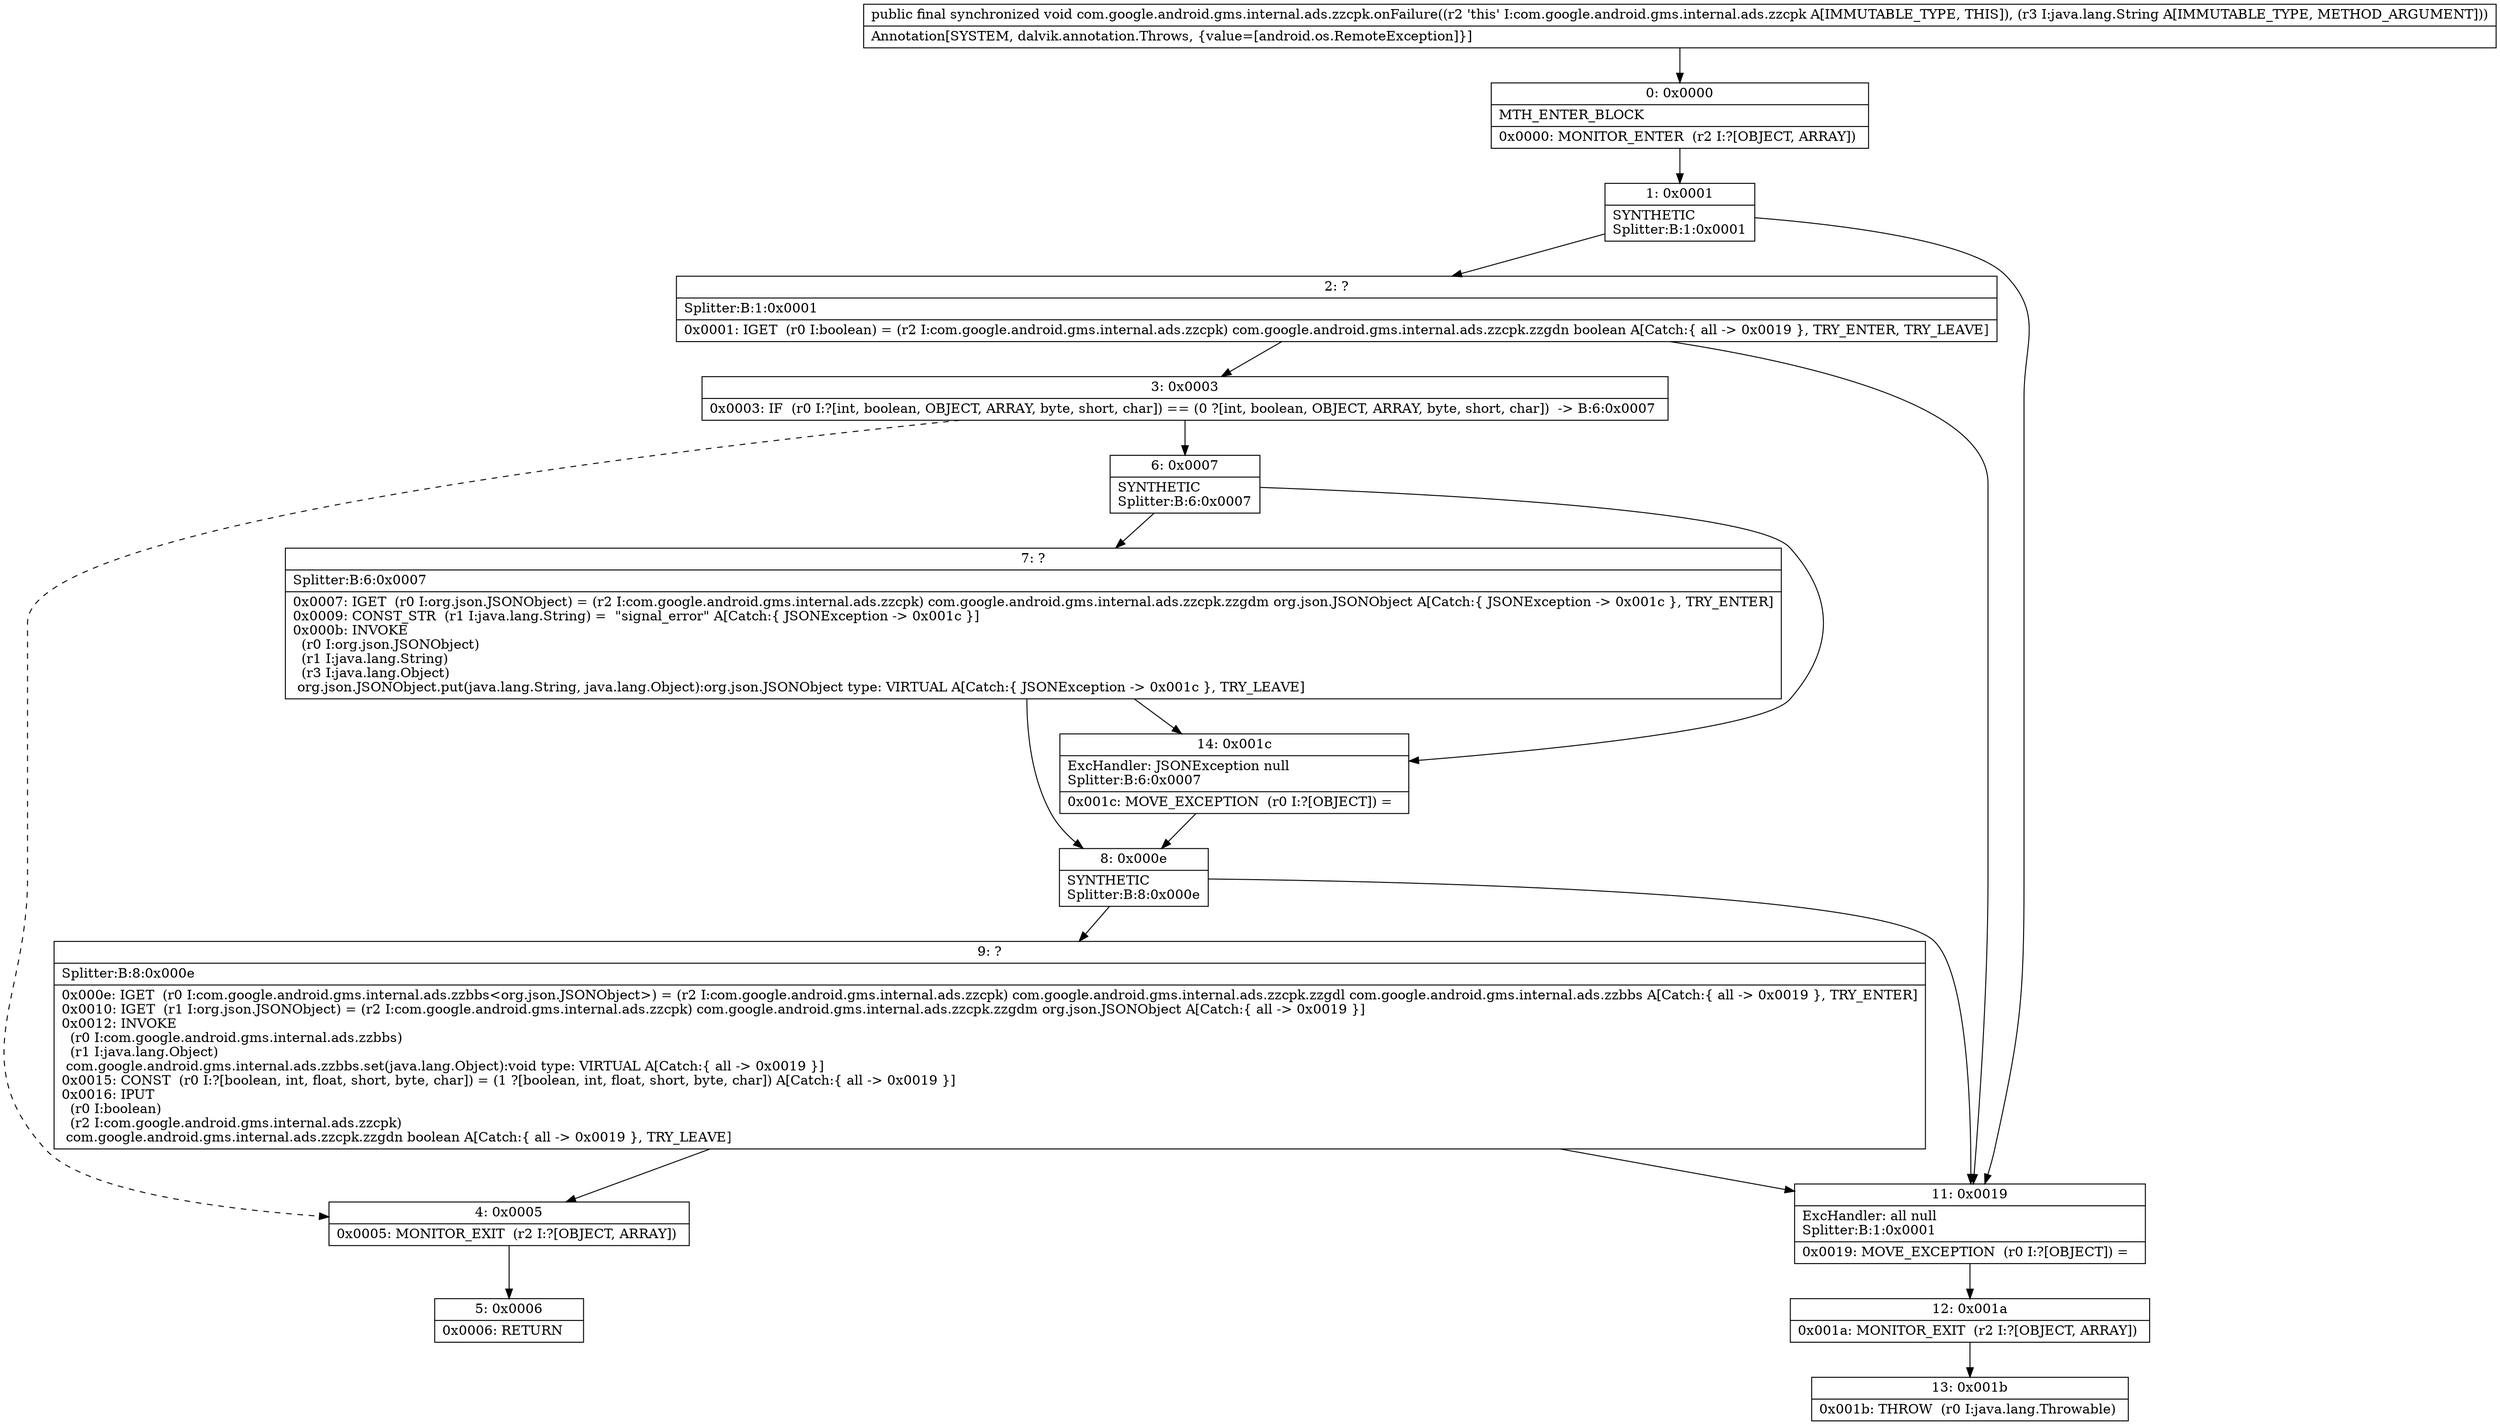digraph "CFG forcom.google.android.gms.internal.ads.zzcpk.onFailure(Ljava\/lang\/String;)V" {
Node_0 [shape=record,label="{0\:\ 0x0000|MTH_ENTER_BLOCK\l|0x0000: MONITOR_ENTER  (r2 I:?[OBJECT, ARRAY]) \l}"];
Node_1 [shape=record,label="{1\:\ 0x0001|SYNTHETIC\lSplitter:B:1:0x0001\l}"];
Node_2 [shape=record,label="{2\:\ ?|Splitter:B:1:0x0001\l|0x0001: IGET  (r0 I:boolean) = (r2 I:com.google.android.gms.internal.ads.zzcpk) com.google.android.gms.internal.ads.zzcpk.zzgdn boolean A[Catch:\{ all \-\> 0x0019 \}, TRY_ENTER, TRY_LEAVE]\l}"];
Node_3 [shape=record,label="{3\:\ 0x0003|0x0003: IF  (r0 I:?[int, boolean, OBJECT, ARRAY, byte, short, char]) == (0 ?[int, boolean, OBJECT, ARRAY, byte, short, char])  \-\> B:6:0x0007 \l}"];
Node_4 [shape=record,label="{4\:\ 0x0005|0x0005: MONITOR_EXIT  (r2 I:?[OBJECT, ARRAY]) \l}"];
Node_5 [shape=record,label="{5\:\ 0x0006|0x0006: RETURN   \l}"];
Node_6 [shape=record,label="{6\:\ 0x0007|SYNTHETIC\lSplitter:B:6:0x0007\l}"];
Node_7 [shape=record,label="{7\:\ ?|Splitter:B:6:0x0007\l|0x0007: IGET  (r0 I:org.json.JSONObject) = (r2 I:com.google.android.gms.internal.ads.zzcpk) com.google.android.gms.internal.ads.zzcpk.zzgdm org.json.JSONObject A[Catch:\{ JSONException \-\> 0x001c \}, TRY_ENTER]\l0x0009: CONST_STR  (r1 I:java.lang.String) =  \"signal_error\" A[Catch:\{ JSONException \-\> 0x001c \}]\l0x000b: INVOKE  \l  (r0 I:org.json.JSONObject)\l  (r1 I:java.lang.String)\l  (r3 I:java.lang.Object)\l org.json.JSONObject.put(java.lang.String, java.lang.Object):org.json.JSONObject type: VIRTUAL A[Catch:\{ JSONException \-\> 0x001c \}, TRY_LEAVE]\l}"];
Node_8 [shape=record,label="{8\:\ 0x000e|SYNTHETIC\lSplitter:B:8:0x000e\l}"];
Node_9 [shape=record,label="{9\:\ ?|Splitter:B:8:0x000e\l|0x000e: IGET  (r0 I:com.google.android.gms.internal.ads.zzbbs\<org.json.JSONObject\>) = (r2 I:com.google.android.gms.internal.ads.zzcpk) com.google.android.gms.internal.ads.zzcpk.zzgdl com.google.android.gms.internal.ads.zzbbs A[Catch:\{ all \-\> 0x0019 \}, TRY_ENTER]\l0x0010: IGET  (r1 I:org.json.JSONObject) = (r2 I:com.google.android.gms.internal.ads.zzcpk) com.google.android.gms.internal.ads.zzcpk.zzgdm org.json.JSONObject A[Catch:\{ all \-\> 0x0019 \}]\l0x0012: INVOKE  \l  (r0 I:com.google.android.gms.internal.ads.zzbbs)\l  (r1 I:java.lang.Object)\l com.google.android.gms.internal.ads.zzbbs.set(java.lang.Object):void type: VIRTUAL A[Catch:\{ all \-\> 0x0019 \}]\l0x0015: CONST  (r0 I:?[boolean, int, float, short, byte, char]) = (1 ?[boolean, int, float, short, byte, char]) A[Catch:\{ all \-\> 0x0019 \}]\l0x0016: IPUT  \l  (r0 I:boolean)\l  (r2 I:com.google.android.gms.internal.ads.zzcpk)\l com.google.android.gms.internal.ads.zzcpk.zzgdn boolean A[Catch:\{ all \-\> 0x0019 \}, TRY_LEAVE]\l}"];
Node_11 [shape=record,label="{11\:\ 0x0019|ExcHandler: all null\lSplitter:B:1:0x0001\l|0x0019: MOVE_EXCEPTION  (r0 I:?[OBJECT]) =  \l}"];
Node_12 [shape=record,label="{12\:\ 0x001a|0x001a: MONITOR_EXIT  (r2 I:?[OBJECT, ARRAY]) \l}"];
Node_13 [shape=record,label="{13\:\ 0x001b|0x001b: THROW  (r0 I:java.lang.Throwable) \l}"];
Node_14 [shape=record,label="{14\:\ 0x001c|ExcHandler: JSONException null\lSplitter:B:6:0x0007\l|0x001c: MOVE_EXCEPTION  (r0 I:?[OBJECT]) =  \l}"];
MethodNode[shape=record,label="{public final synchronized void com.google.android.gms.internal.ads.zzcpk.onFailure((r2 'this' I:com.google.android.gms.internal.ads.zzcpk A[IMMUTABLE_TYPE, THIS]), (r3 I:java.lang.String A[IMMUTABLE_TYPE, METHOD_ARGUMENT]))  | Annotation[SYSTEM, dalvik.annotation.Throws, \{value=[android.os.RemoteException]\}]\l}"];
MethodNode -> Node_0;
Node_0 -> Node_1;
Node_1 -> Node_2;
Node_1 -> Node_11;
Node_2 -> Node_3;
Node_2 -> Node_11;
Node_3 -> Node_4[style=dashed];
Node_3 -> Node_6;
Node_4 -> Node_5;
Node_6 -> Node_7;
Node_6 -> Node_14;
Node_7 -> Node_8;
Node_7 -> Node_14;
Node_8 -> Node_9;
Node_8 -> Node_11;
Node_9 -> Node_11;
Node_9 -> Node_4;
Node_11 -> Node_12;
Node_12 -> Node_13;
Node_14 -> Node_8;
}

